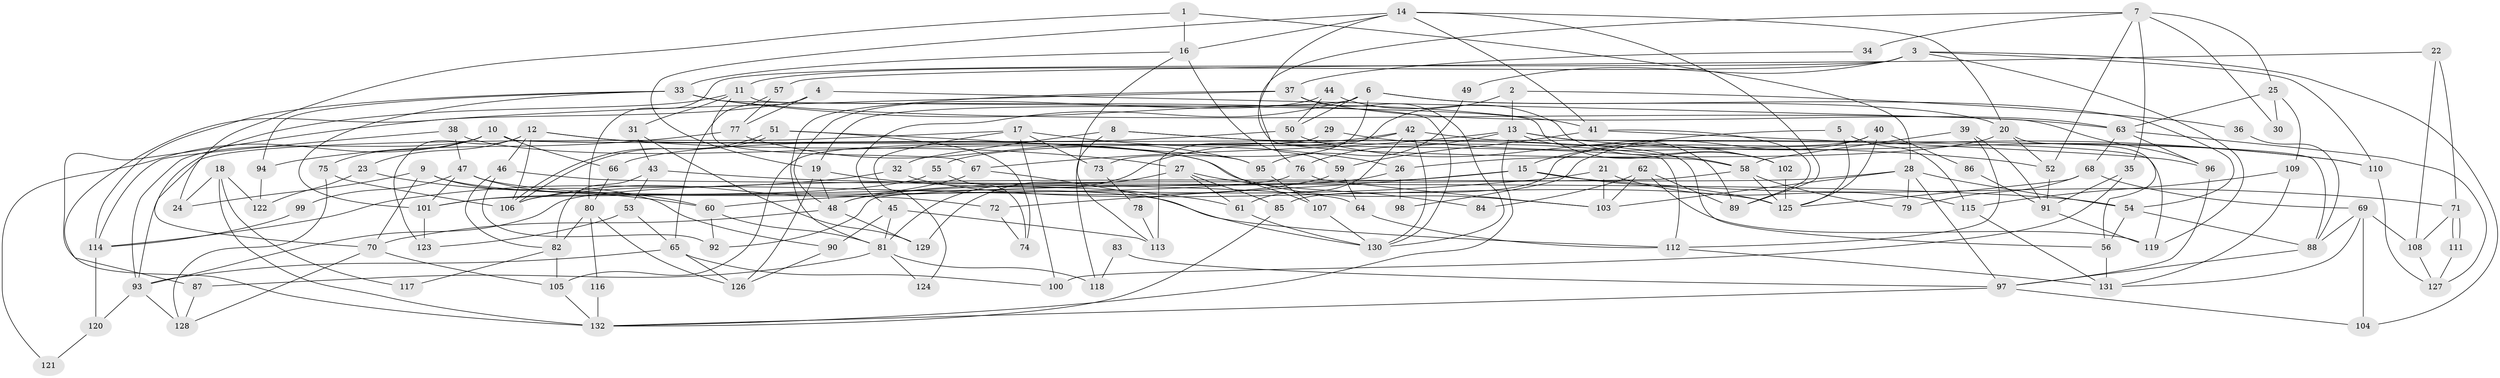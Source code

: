 // coarse degree distribution, {4: 0.23076923076923078, 3: 0.15384615384615385, 2: 0.15384615384615385, 7: 0.07692307692307693, 6: 0.1282051282051282, 9: 0.05128205128205128, 1: 0.02564102564102564, 8: 0.02564102564102564, 5: 0.05128205128205128, 10: 0.05128205128205128, 15: 0.02564102564102564, 13: 0.02564102564102564}
// Generated by graph-tools (version 1.1) at 2025/54/03/04/25 21:54:27]
// undirected, 132 vertices, 264 edges
graph export_dot {
graph [start="1"]
  node [color=gray90,style=filled];
  1;
  2;
  3;
  4;
  5;
  6;
  7;
  8;
  9;
  10;
  11;
  12;
  13;
  14;
  15;
  16;
  17;
  18;
  19;
  20;
  21;
  22;
  23;
  24;
  25;
  26;
  27;
  28;
  29;
  30;
  31;
  32;
  33;
  34;
  35;
  36;
  37;
  38;
  39;
  40;
  41;
  42;
  43;
  44;
  45;
  46;
  47;
  48;
  49;
  50;
  51;
  52;
  53;
  54;
  55;
  56;
  57;
  58;
  59;
  60;
  61;
  62;
  63;
  64;
  65;
  66;
  67;
  68;
  69;
  70;
  71;
  72;
  73;
  74;
  75;
  76;
  77;
  78;
  79;
  80;
  81;
  82;
  83;
  84;
  85;
  86;
  87;
  88;
  89;
  90;
  91;
  92;
  93;
  94;
  95;
  96;
  97;
  98;
  99;
  100;
  101;
  102;
  103;
  104;
  105;
  106;
  107;
  108;
  109;
  110;
  111;
  112;
  113;
  114;
  115;
  116;
  117;
  118;
  119;
  120;
  121;
  122;
  123;
  124;
  125;
  126;
  127;
  128;
  129;
  130;
  131;
  132;
  1 -- 28;
  1 -- 16;
  1 -- 24;
  2 -- 13;
  2 -- 113;
  2 -- 36;
  3 -- 80;
  3 -- 110;
  3 -- 11;
  3 -- 49;
  3 -- 104;
  3 -- 119;
  4 -- 132;
  4 -- 77;
  4 -- 96;
  5 -- 15;
  5 -- 125;
  5 -- 115;
  6 -- 20;
  6 -- 50;
  6 -- 19;
  6 -- 45;
  6 -- 54;
  6 -- 73;
  7 -- 25;
  7 -- 76;
  7 -- 30;
  7 -- 34;
  7 -- 35;
  7 -- 52;
  8 -- 58;
  8 -- 32;
  8 -- 56;
  8 -- 118;
  9 -- 90;
  9 -- 72;
  9 -- 24;
  9 -- 70;
  10 -- 93;
  10 -- 112;
  10 -- 66;
  10 -- 75;
  10 -- 88;
  10 -- 121;
  11 -- 67;
  11 -- 31;
  11 -- 70;
  11 -- 130;
  12 -- 27;
  12 -- 106;
  12 -- 23;
  12 -- 46;
  12 -- 107;
  12 -- 123;
  13 -- 119;
  13 -- 67;
  13 -- 76;
  13 -- 89;
  13 -- 110;
  13 -- 132;
  14 -- 16;
  14 -- 89;
  14 -- 19;
  14 -- 20;
  14 -- 41;
  14 -- 58;
  15 -- 71;
  15 -- 48;
  15 -- 72;
  15 -- 125;
  16 -- 59;
  16 -- 33;
  16 -- 113;
  17 -- 93;
  17 -- 26;
  17 -- 73;
  17 -- 100;
  17 -- 124;
  18 -- 24;
  18 -- 132;
  18 -- 117;
  18 -- 122;
  19 -- 48;
  19 -- 61;
  19 -- 126;
  20 -- 56;
  20 -- 26;
  20 -- 52;
  21 -- 60;
  21 -- 103;
  21 -- 115;
  22 -- 71;
  22 -- 108;
  22 -- 57;
  23 -- 60;
  23 -- 122;
  25 -- 63;
  25 -- 109;
  25 -- 30;
  26 -- 48;
  26 -- 98;
  27 -- 61;
  27 -- 129;
  27 -- 84;
  27 -- 85;
  28 -- 103;
  28 -- 97;
  28 -- 54;
  28 -- 79;
  28 -- 93;
  29 -- 52;
  29 -- 105;
  31 -- 43;
  31 -- 129;
  32 -- 114;
  32 -- 125;
  33 -- 41;
  33 -- 63;
  33 -- 94;
  33 -- 101;
  33 -- 102;
  33 -- 114;
  34 -- 37;
  35 -- 100;
  35 -- 91;
  36 -- 88;
  37 -- 63;
  37 -- 81;
  37 -- 87;
  37 -- 130;
  38 -- 47;
  38 -- 103;
  38 -- 114;
  39 -- 91;
  39 -- 58;
  39 -- 112;
  40 -- 125;
  40 -- 85;
  40 -- 86;
  40 -- 98;
  41 -- 96;
  41 -- 59;
  41 -- 89;
  42 -- 130;
  42 -- 61;
  42 -- 55;
  42 -- 81;
  42 -- 110;
  43 -- 82;
  43 -- 54;
  43 -- 53;
  44 -- 48;
  44 -- 102;
  44 -- 50;
  45 -- 81;
  45 -- 90;
  45 -- 113;
  46 -- 82;
  46 -- 64;
  46 -- 92;
  47 -- 112;
  47 -- 60;
  47 -- 99;
  47 -- 101;
  48 -- 70;
  48 -- 129;
  49 -- 95;
  50 -- 102;
  50 -- 66;
  51 -- 95;
  51 -- 106;
  51 -- 106;
  51 -- 74;
  52 -- 91;
  53 -- 123;
  53 -- 65;
  54 -- 56;
  54 -- 88;
  55 -- 101;
  55 -- 74;
  56 -- 131;
  57 -- 65;
  57 -- 77;
  58 -- 125;
  58 -- 79;
  58 -- 92;
  59 -- 64;
  59 -- 106;
  60 -- 92;
  60 -- 81;
  61 -- 130;
  62 -- 119;
  62 -- 89;
  62 -- 84;
  62 -- 103;
  63 -- 96;
  63 -- 68;
  63 -- 127;
  64 -- 112;
  65 -- 93;
  65 -- 100;
  65 -- 126;
  66 -- 80;
  67 -- 106;
  67 -- 130;
  68 -- 69;
  68 -- 79;
  68 -- 125;
  69 -- 131;
  69 -- 88;
  69 -- 104;
  69 -- 108;
  70 -- 105;
  70 -- 128;
  71 -- 108;
  71 -- 111;
  71 -- 111;
  72 -- 74;
  73 -- 78;
  75 -- 106;
  75 -- 128;
  76 -- 101;
  76 -- 103;
  77 -- 94;
  77 -- 95;
  78 -- 113;
  80 -- 126;
  80 -- 82;
  80 -- 116;
  81 -- 87;
  81 -- 118;
  81 -- 124;
  82 -- 105;
  82 -- 117;
  83 -- 97;
  83 -- 118;
  85 -- 132;
  86 -- 91;
  87 -- 128;
  88 -- 97;
  90 -- 126;
  91 -- 119;
  93 -- 128;
  93 -- 120;
  94 -- 122;
  95 -- 107;
  96 -- 97;
  97 -- 104;
  97 -- 132;
  99 -- 114;
  101 -- 123;
  102 -- 125;
  105 -- 132;
  107 -- 130;
  108 -- 127;
  109 -- 131;
  109 -- 115;
  110 -- 127;
  111 -- 127;
  112 -- 131;
  114 -- 120;
  115 -- 131;
  116 -- 132;
  120 -- 121;
}
